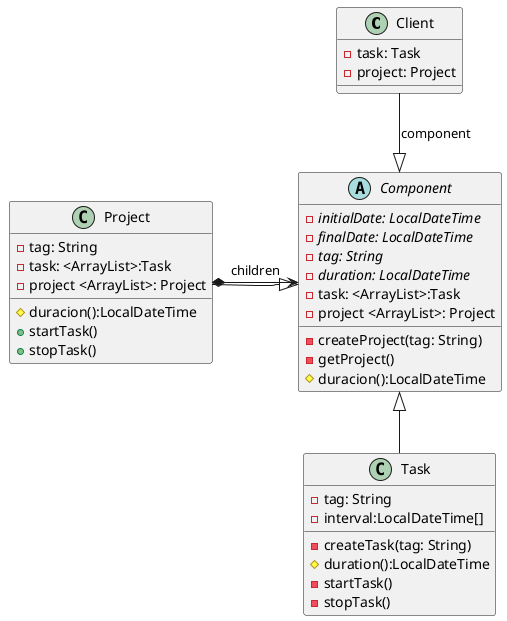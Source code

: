 @startuml
'https://plantuml.com/class-diagram



class Client{
    -task: Task
    -project: Project

}
abstract Component{
    {abstract}-initialDate: LocalDateTime
    {abstract}-finalDate: LocalDateTime
    {abstract}- tag: String
    {abstract}- duration: LocalDateTime
    - task: <ArrayList>:Task
    -project <ArrayList>: Project
    -createProject(tag: String)
    -getProject()
     #duracion():LocalDateTime

}
class Project{
    - tag: String
    - task: <ArrayList>:Task
    -project <ArrayList>: Project
    #duracion():LocalDateTime
    +startTask()
    +stopTask()
}



class Task {
   - tag: String
   -interval:LocalDateTime[]
    -createTask(tag: String)
    #duration():LocalDateTime
    -startTask()
    -stopTask()

}
Component  <|-- Task
Component <|-- Project
Project *-> Component:children
Client --|> Component:component


@enduml